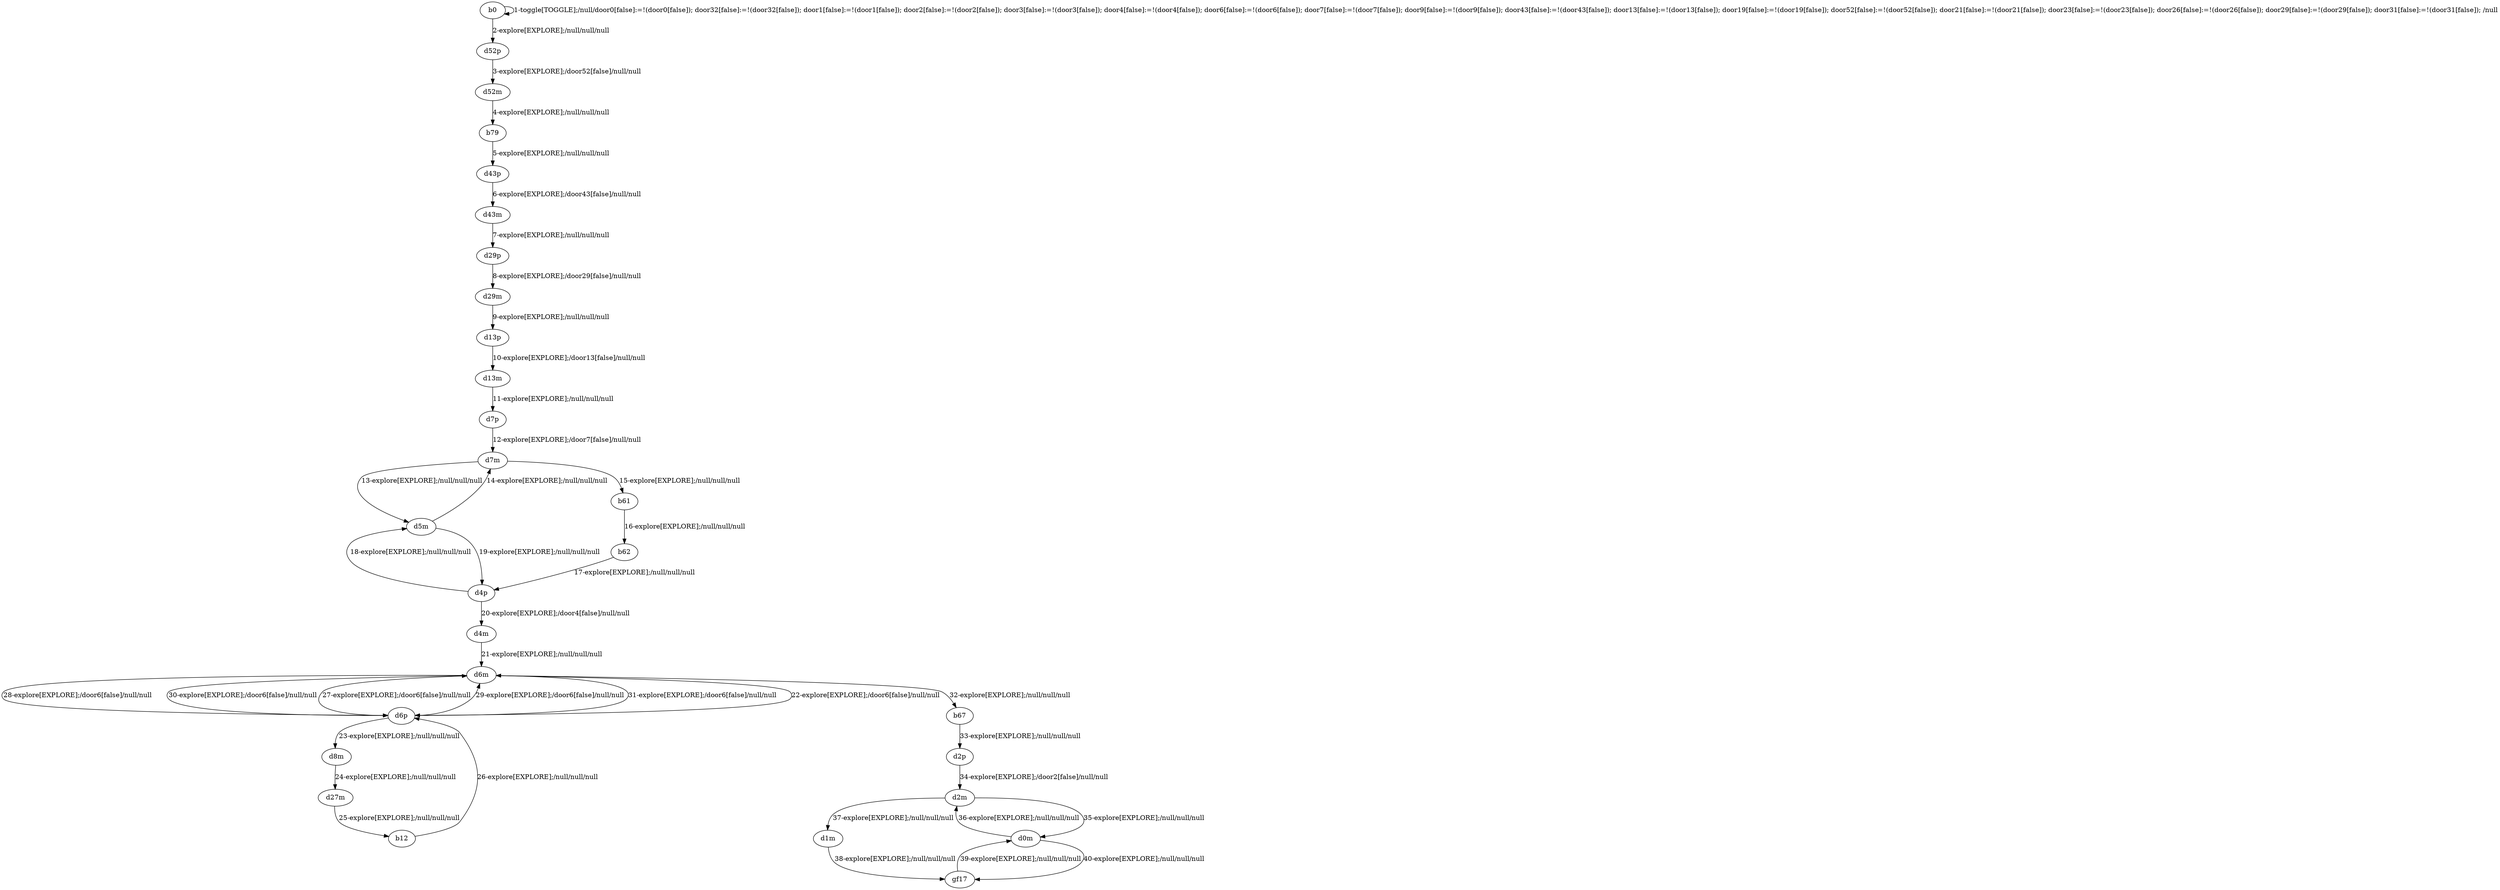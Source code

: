 # Total number of goals covered by this test: 1
# d0m --> gf17

digraph g {
"b0" -> "b0" [label = "1-toggle[TOGGLE];/null/door0[false]:=!(door0[false]); door32[false]:=!(door32[false]); door1[false]:=!(door1[false]); door2[false]:=!(door2[false]); door3[false]:=!(door3[false]); door4[false]:=!(door4[false]); door6[false]:=!(door6[false]); door7[false]:=!(door7[false]); door9[false]:=!(door9[false]); door43[false]:=!(door43[false]); door13[false]:=!(door13[false]); door19[false]:=!(door19[false]); door52[false]:=!(door52[false]); door21[false]:=!(door21[false]); door23[false]:=!(door23[false]); door26[false]:=!(door26[false]); door29[false]:=!(door29[false]); door31[false]:=!(door31[false]); /null"];
"b0" -> "d52p" [label = "2-explore[EXPLORE];/null/null/null"];
"d52p" -> "d52m" [label = "3-explore[EXPLORE];/door52[false]/null/null"];
"d52m" -> "b79" [label = "4-explore[EXPLORE];/null/null/null"];
"b79" -> "d43p" [label = "5-explore[EXPLORE];/null/null/null"];
"d43p" -> "d43m" [label = "6-explore[EXPLORE];/door43[false]/null/null"];
"d43m" -> "d29p" [label = "7-explore[EXPLORE];/null/null/null"];
"d29p" -> "d29m" [label = "8-explore[EXPLORE];/door29[false]/null/null"];
"d29m" -> "d13p" [label = "9-explore[EXPLORE];/null/null/null"];
"d13p" -> "d13m" [label = "10-explore[EXPLORE];/door13[false]/null/null"];
"d13m" -> "d7p" [label = "11-explore[EXPLORE];/null/null/null"];
"d7p" -> "d7m" [label = "12-explore[EXPLORE];/door7[false]/null/null"];
"d7m" -> "d5m" [label = "13-explore[EXPLORE];/null/null/null"];
"d5m" -> "d7m" [label = "14-explore[EXPLORE];/null/null/null"];
"d7m" -> "b61" [label = "15-explore[EXPLORE];/null/null/null"];
"b61" -> "b62" [label = "16-explore[EXPLORE];/null/null/null"];
"b62" -> "d4p" [label = "17-explore[EXPLORE];/null/null/null"];
"d4p" -> "d5m" [label = "18-explore[EXPLORE];/null/null/null"];
"d5m" -> "d4p" [label = "19-explore[EXPLORE];/null/null/null"];
"d4p" -> "d4m" [label = "20-explore[EXPLORE];/door4[false]/null/null"];
"d4m" -> "d6m" [label = "21-explore[EXPLORE];/null/null/null"];
"d6m" -> "d6p" [label = "22-explore[EXPLORE];/door6[false]/null/null"];
"d6p" -> "d8m" [label = "23-explore[EXPLORE];/null/null/null"];
"d8m" -> "d27m" [label = "24-explore[EXPLORE];/null/null/null"];
"d27m" -> "b12" [label = "25-explore[EXPLORE];/null/null/null"];
"b12" -> "d6p" [label = "26-explore[EXPLORE];/null/null/null"];
"d6p" -> "d6m" [label = "27-explore[EXPLORE];/door6[false]/null/null"];
"d6m" -> "d6p" [label = "28-explore[EXPLORE];/door6[false]/null/null"];
"d6p" -> "d6m" [label = "29-explore[EXPLORE];/door6[false]/null/null"];
"d6m" -> "d6p" [label = "30-explore[EXPLORE];/door6[false]/null/null"];
"d6p" -> "d6m" [label = "31-explore[EXPLORE];/door6[false]/null/null"];
"d6m" -> "b67" [label = "32-explore[EXPLORE];/null/null/null"];
"b67" -> "d2p" [label = "33-explore[EXPLORE];/null/null/null"];
"d2p" -> "d2m" [label = "34-explore[EXPLORE];/door2[false]/null/null"];
"d2m" -> "d0m" [label = "35-explore[EXPLORE];/null/null/null"];
"d0m" -> "d2m" [label = "36-explore[EXPLORE];/null/null/null"];
"d2m" -> "d1m" [label = "37-explore[EXPLORE];/null/null/null"];
"d1m" -> "gf17" [label = "38-explore[EXPLORE];/null/null/null"];
"gf17" -> "d0m" [label = "39-explore[EXPLORE];/null/null/null"];
"d0m" -> "gf17" [label = "40-explore[EXPLORE];/null/null/null"];
}
